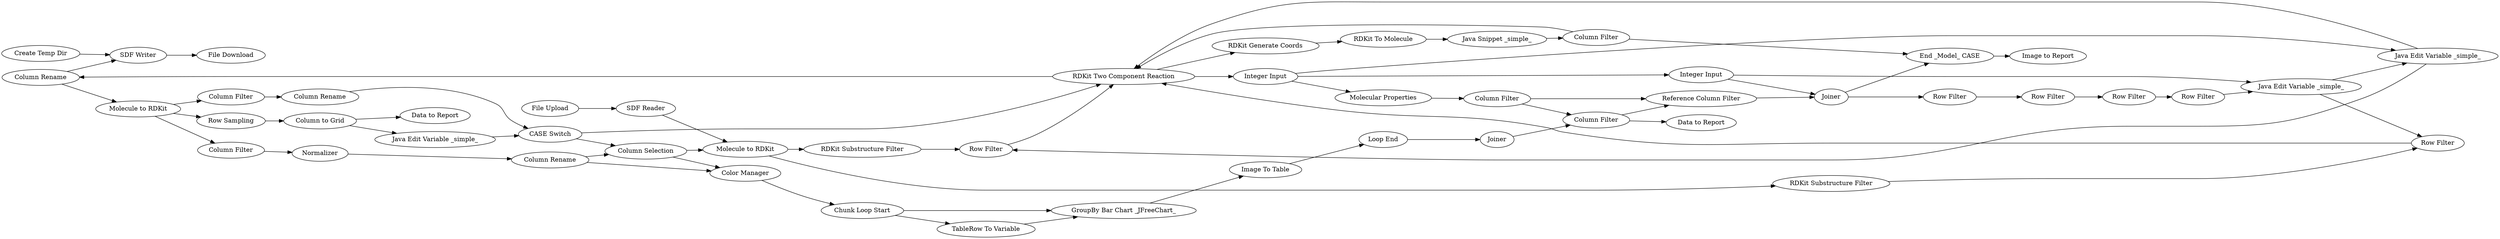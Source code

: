 digraph {
	41 -> 42
	220 -> 34
	262 -> 266
	226 -> 220
	234 -> 235
	266 -> 265
	247 -> 31
	254 -> 263
	255 -> 2
	40 -> 41
	269 -> 258
	185 -> 252
	239 -> 247
	2 -> 4
	253 -> 259
	31 -> 252
	103 -> 41
	220 -> 252
	250 -> 184
	253 -> 250
	263 -> 218
	216 -> 251
	278 -> 255
	258 -> 240
	4 -> 184
	252 -> 103
	263 -> 34
	240 -> 257
	218 -> 217
	5 -> 185
	10 -> 257
	235 -> 236
	251 -> 250
	217 -> 219
	31 -> 269
	252 -> 187
	236 -> 229
	236 -> 23
	248 -> 258
	37 -> 248
	253 -> 254
	234 -> 239
	187 -> 15
	248 -> 269
	262 -> 265
	252 -> 253
	269 -> 2
	254 -> 251
	219 -> 216
	23 -> 31
	184 -> 252
	265 -> 263
	240 -> 10
	234 -> 9
	242 -> 266
	15 -> 226
	9 -> 37
	259 -> 262
	34 -> 17
	241 -> 18
	266 -> 244
	250 -> 252
	103 -> 234
	18 -> 242
	2 -> 5
	251 -> 185
	257 -> 241
	263 [label=Joiner]
	247 [label="Column Rename"]
	242 [label=Joiner]
	103 [label="Column Rename"]
	9 [label="Column Filter"]
	18 [label="Loop End"]
	217 [label="Row Filter"]
	252 [label="RDKit Two Component Reaction"]
	269 [label="Column Selection"]
	239 [label="Column Filter"]
	17 [label="Image to Report"]
	184 [label="Row Filter"]
	259 [label="Molecular Properties"]
	254 [label="Integer Input"]
	185 [label="Row Filter"]
	41 [label="SDF Writer"]
	253 [label="Integer Input"]
	31 [label="CASE Switch"]
	236 [label="Column to Grid"]
	216 [label="Row Filter"]
	15 [label="RDKit To Molecule"]
	218 [label="Row Filter"]
	240 [label="Chunk Loop Start"]
	10 [label="TableRow To Variable"]
	265 [label="Reference Column Filter"]
	251 [label="Java Edit Variable _simple_"]
	262 [label="Column Filter"]
	42 [label="File Download"]
	244 [label="Data to Report"]
	23 [label="Java Edit Variable _simple_"]
	250 [label="Java Edit Variable _simple_"]
	219 [label="Row Filter"]
	4 [label="RDKit Substructure Filter"]
	266 [label="Column Filter"]
	257 [label="GroupBy Bar Chart _JFreeChart_"]
	278 [label="File Upload"]
	5 [label="RDKit Substructure Filter"]
	248 [label="Column Rename"]
	229 [label="Data to Report"]
	235 [label="Row Sampling"]
	34 [label="End _Model_ CASE"]
	258 [label="Color Manager"]
	255 [label="SDF Reader"]
	241 [label="Image To Table"]
	226 [label="Java Snippet _simple_"]
	220 [label="Column Filter"]
	40 [label="Create Temp Dir"]
	187 [label="RDKit Generate Coords"]
	234 [label="Molecule to RDKit"]
	2 [label="Molecule to RDKit"]
	37 [label=Normalizer]
	rankdir=LR
}
